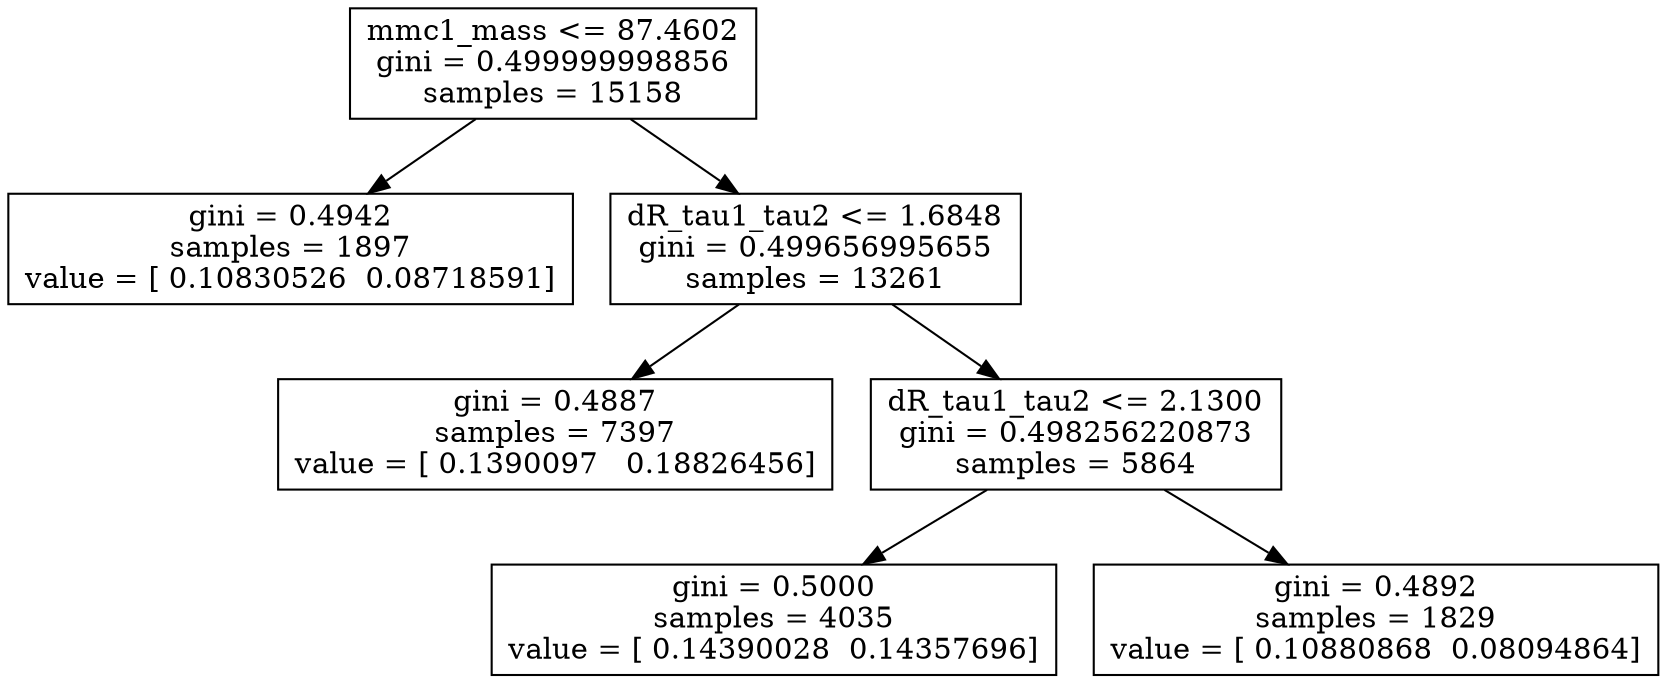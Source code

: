 digraph Tree {
0 [label="mmc1_mass <= 87.4602\ngini = 0.499999998856\nsamples = 15158", shape="box"] ;
1 [label="gini = 0.4942\nsamples = 1897\nvalue = [ 0.10830526  0.08718591]", shape="box"] ;
0 -> 1 ;
2 [label="dR_tau1_tau2 <= 1.6848\ngini = 0.499656995655\nsamples = 13261", shape="box"] ;
0 -> 2 ;
3 [label="gini = 0.4887\nsamples = 7397\nvalue = [ 0.1390097   0.18826456]", shape="box"] ;
2 -> 3 ;
4 [label="dR_tau1_tau2 <= 2.1300\ngini = 0.498256220873\nsamples = 5864", shape="box"] ;
2 -> 4 ;
5 [label="gini = 0.5000\nsamples = 4035\nvalue = [ 0.14390028  0.14357696]", shape="box"] ;
4 -> 5 ;
6 [label="gini = 0.4892\nsamples = 1829\nvalue = [ 0.10880868  0.08094864]", shape="box"] ;
4 -> 6 ;
}